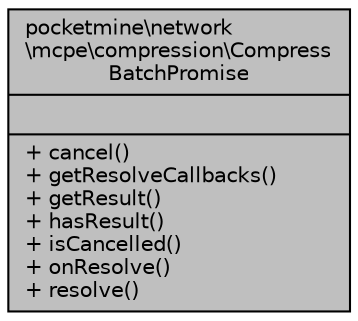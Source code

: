 digraph "pocketmine\network\mcpe\compression\CompressBatchPromise"
{
 // INTERACTIVE_SVG=YES
 // LATEX_PDF_SIZE
  edge [fontname="Helvetica",fontsize="10",labelfontname="Helvetica",labelfontsize="10"];
  node [fontname="Helvetica",fontsize="10",shape=record];
  Node1 [label="{pocketmine\\network\l\\mcpe\\compression\\Compress\lBatchPromise\n||+ cancel()\l+ getResolveCallbacks()\l+ getResult()\l+ hasResult()\l+ isCancelled()\l+ onResolve()\l+ resolve()\l}",height=0.2,width=0.4,color="black", fillcolor="grey75", style="filled", fontcolor="black",tooltip=" "];
}
